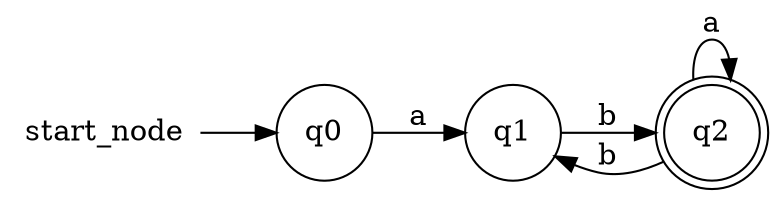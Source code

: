 digraph "Automata automata" {
    rankdir=LR; // Dirección del grafo: de izquierda a derecha
    "q1" [label="q1", shape=circle];
    "q2" [label="q2", shape=doublecircle];
    "q0" [label="q0", shape=circle];
    node [shape=none, width=0, height=0]; start_node;
    start_node -> "q0";
    "q0" -> "q1" [label="a"];
    "q1" -> "q2" [label="b"];
    "q2" -> "q2" [label="a"];
    "q2" -> "q1" [label="b"];
}
